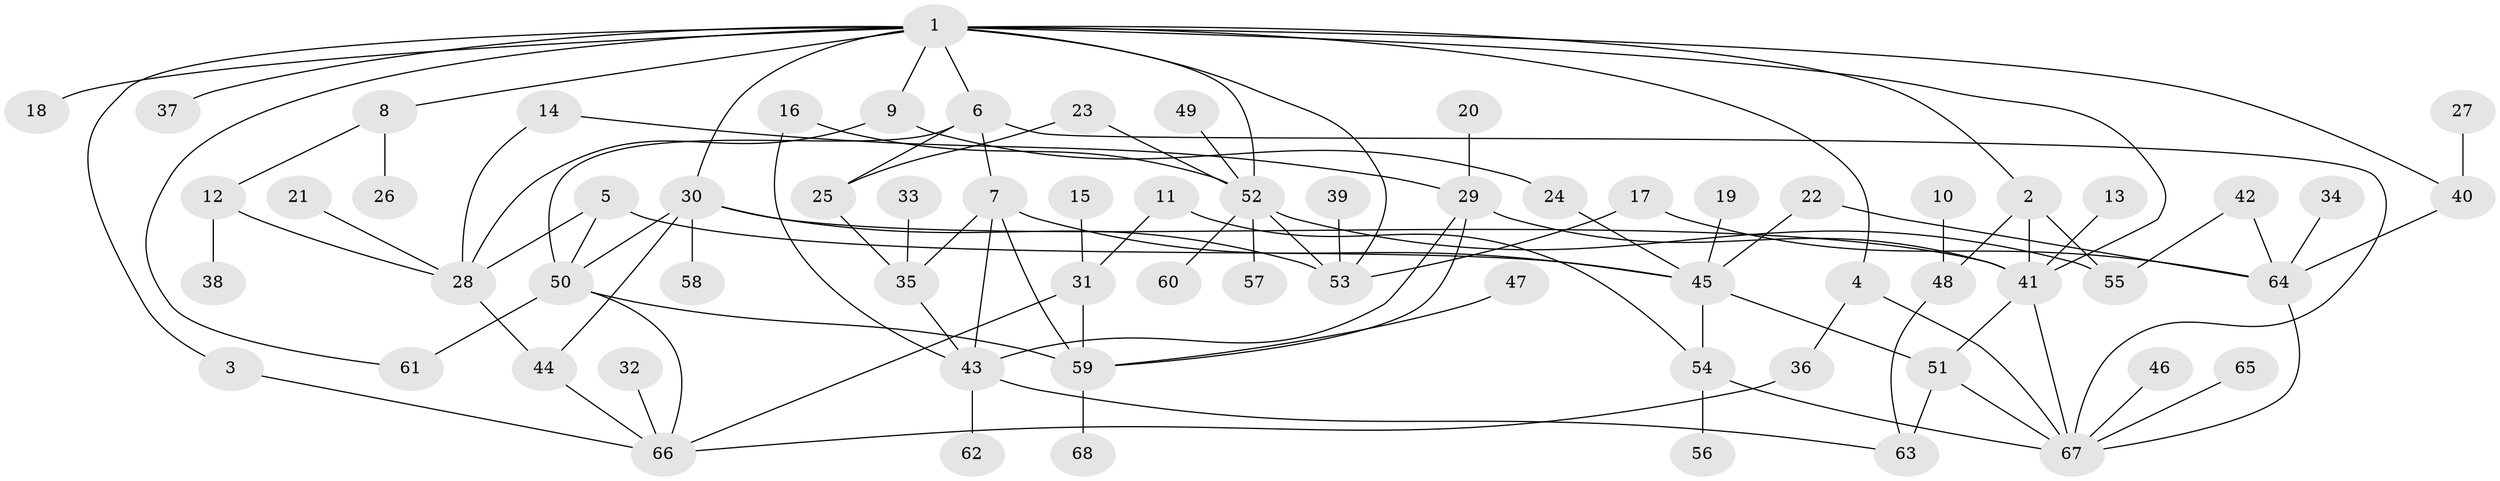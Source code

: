 // original degree distribution, {7: 0.022058823529411766, 8: 0.014705882352941176, 5: 0.04411764705882353, 3: 0.21323529411764705, 4: 0.09558823529411764, 2: 0.29411764705882354, 6: 0.022058823529411766, 1: 0.29411764705882354}
// Generated by graph-tools (version 1.1) at 2025/25/03/09/25 03:25:31]
// undirected, 68 vertices, 103 edges
graph export_dot {
graph [start="1"]
  node [color=gray90,style=filled];
  1;
  2;
  3;
  4;
  5;
  6;
  7;
  8;
  9;
  10;
  11;
  12;
  13;
  14;
  15;
  16;
  17;
  18;
  19;
  20;
  21;
  22;
  23;
  24;
  25;
  26;
  27;
  28;
  29;
  30;
  31;
  32;
  33;
  34;
  35;
  36;
  37;
  38;
  39;
  40;
  41;
  42;
  43;
  44;
  45;
  46;
  47;
  48;
  49;
  50;
  51;
  52;
  53;
  54;
  55;
  56;
  57;
  58;
  59;
  60;
  61;
  62;
  63;
  64;
  65;
  66;
  67;
  68;
  1 -- 2 [weight=1.0];
  1 -- 3 [weight=1.0];
  1 -- 4 [weight=1.0];
  1 -- 6 [weight=1.0];
  1 -- 8 [weight=1.0];
  1 -- 9 [weight=1.0];
  1 -- 18 [weight=1.0];
  1 -- 30 [weight=1.0];
  1 -- 37 [weight=1.0];
  1 -- 40 [weight=1.0];
  1 -- 41 [weight=1.0];
  1 -- 52 [weight=1.0];
  1 -- 53 [weight=1.0];
  1 -- 61 [weight=1.0];
  2 -- 41 [weight=1.0];
  2 -- 48 [weight=1.0];
  2 -- 55 [weight=1.0];
  3 -- 66 [weight=1.0];
  4 -- 36 [weight=1.0];
  4 -- 67 [weight=1.0];
  5 -- 28 [weight=1.0];
  5 -- 45 [weight=1.0];
  5 -- 50 [weight=1.0];
  6 -- 7 [weight=1.0];
  6 -- 25 [weight=1.0];
  6 -- 50 [weight=1.0];
  6 -- 67 [weight=1.0];
  7 -- 35 [weight=1.0];
  7 -- 43 [weight=1.0];
  7 -- 45 [weight=1.0];
  7 -- 59 [weight=1.0];
  8 -- 12 [weight=1.0];
  8 -- 26 [weight=1.0];
  9 -- 24 [weight=1.0];
  9 -- 28 [weight=1.0];
  10 -- 48 [weight=1.0];
  11 -- 31 [weight=1.0];
  11 -- 54 [weight=1.0];
  12 -- 28 [weight=1.0];
  12 -- 38 [weight=1.0];
  13 -- 41 [weight=1.0];
  14 -- 28 [weight=1.0];
  14 -- 29 [weight=1.0];
  15 -- 31 [weight=1.0];
  16 -- 43 [weight=1.0];
  16 -- 52 [weight=1.0];
  17 -- 53 [weight=1.0];
  17 -- 64 [weight=1.0];
  19 -- 45 [weight=1.0];
  20 -- 29 [weight=1.0];
  21 -- 28 [weight=1.0];
  22 -- 45 [weight=1.0];
  22 -- 64 [weight=1.0];
  23 -- 25 [weight=1.0];
  23 -- 52 [weight=1.0];
  24 -- 45 [weight=1.0];
  25 -- 35 [weight=1.0];
  27 -- 40 [weight=1.0];
  28 -- 44 [weight=1.0];
  29 -- 41 [weight=1.0];
  29 -- 43 [weight=1.0];
  29 -- 59 [weight=1.0];
  30 -- 41 [weight=1.0];
  30 -- 44 [weight=1.0];
  30 -- 50 [weight=1.0];
  30 -- 53 [weight=1.0];
  30 -- 58 [weight=1.0];
  31 -- 59 [weight=1.0];
  31 -- 66 [weight=1.0];
  32 -- 66 [weight=1.0];
  33 -- 35 [weight=1.0];
  34 -- 64 [weight=1.0];
  35 -- 43 [weight=1.0];
  36 -- 66 [weight=1.0];
  39 -- 53 [weight=1.0];
  40 -- 64 [weight=1.0];
  41 -- 51 [weight=1.0];
  41 -- 67 [weight=1.0];
  42 -- 55 [weight=1.0];
  42 -- 64 [weight=1.0];
  43 -- 62 [weight=1.0];
  43 -- 63 [weight=1.0];
  44 -- 66 [weight=1.0];
  45 -- 51 [weight=1.0];
  45 -- 54 [weight=1.0];
  46 -- 67 [weight=1.0];
  47 -- 59 [weight=1.0];
  48 -- 63 [weight=1.0];
  49 -- 52 [weight=1.0];
  50 -- 59 [weight=1.0];
  50 -- 61 [weight=1.0];
  50 -- 66 [weight=1.0];
  51 -- 63 [weight=2.0];
  51 -- 67 [weight=1.0];
  52 -- 53 [weight=1.0];
  52 -- 55 [weight=1.0];
  52 -- 57 [weight=1.0];
  52 -- 60 [weight=1.0];
  54 -- 56 [weight=1.0];
  54 -- 67 [weight=1.0];
  59 -- 68 [weight=1.0];
  64 -- 67 [weight=1.0];
  65 -- 67 [weight=1.0];
}
